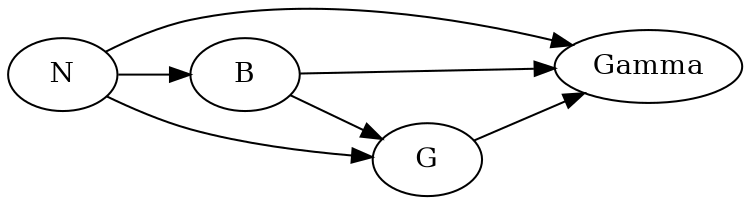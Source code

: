  digraph graphname {
  rankdir="LR";
  size = "5,2";
  N -> Gamma;
  N -> B;
  N -> G;
  B -> G;
  B -> Gamma;
  G -> Gamma;
 }